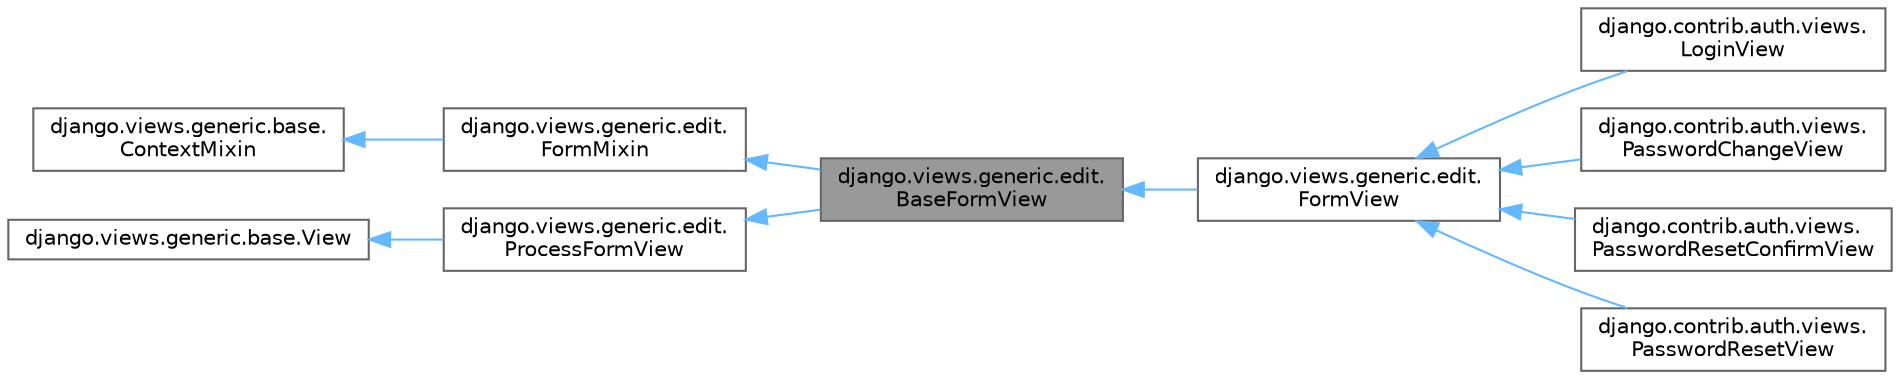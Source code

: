digraph "django.views.generic.edit.BaseFormView"
{
 // LATEX_PDF_SIZE
  bgcolor="transparent";
  edge [fontname=Helvetica,fontsize=10,labelfontname=Helvetica,labelfontsize=10];
  node [fontname=Helvetica,fontsize=10,shape=box,height=0.2,width=0.4];
  rankdir="LR";
  Node1 [id="Node000001",label="django.views.generic.edit.\lBaseFormView",height=0.2,width=0.4,color="gray40", fillcolor="grey60", style="filled", fontcolor="black",tooltip=" "];
  Node2 -> Node1 [id="edge10_Node000001_Node000002",dir="back",color="steelblue1",style="solid",tooltip=" "];
  Node2 [id="Node000002",label="django.views.generic.edit.\lFormMixin",height=0.2,width=0.4,color="gray40", fillcolor="white", style="filled",URL="$classdjango_1_1views_1_1generic_1_1edit_1_1FormMixin.html",tooltip=" "];
  Node3 -> Node2 [id="edge11_Node000002_Node000003",dir="back",color="steelblue1",style="solid",tooltip=" "];
  Node3 [id="Node000003",label="django.views.generic.base.\lContextMixin",height=0.2,width=0.4,color="gray40", fillcolor="white", style="filled",URL="$classdjango_1_1views_1_1generic_1_1base_1_1ContextMixin.html",tooltip=" "];
  Node4 -> Node1 [id="edge12_Node000001_Node000004",dir="back",color="steelblue1",style="solid",tooltip=" "];
  Node4 [id="Node000004",label="django.views.generic.edit.\lProcessFormView",height=0.2,width=0.4,color="gray40", fillcolor="white", style="filled",URL="$classdjango_1_1views_1_1generic_1_1edit_1_1ProcessFormView.html",tooltip=" "];
  Node5 -> Node4 [id="edge13_Node000004_Node000005",dir="back",color="steelblue1",style="solid",tooltip=" "];
  Node5 [id="Node000005",label="django.views.generic.base.View",height=0.2,width=0.4,color="gray40", fillcolor="white", style="filled",URL="$classdjango_1_1views_1_1generic_1_1base_1_1View.html",tooltip=" "];
  Node1 -> Node6 [id="edge14_Node000001_Node000006",dir="back",color="steelblue1",style="solid",tooltip=" "];
  Node6 [id="Node000006",label="django.views.generic.edit.\lFormView",height=0.2,width=0.4,color="gray40", fillcolor="white", style="filled",URL="$classdjango_1_1views_1_1generic_1_1edit_1_1FormView.html",tooltip=" "];
  Node6 -> Node7 [id="edge15_Node000006_Node000007",dir="back",color="steelblue1",style="solid",tooltip=" "];
  Node7 [id="Node000007",label="django.contrib.auth.views.\lLoginView",height=0.2,width=0.4,color="gray40", fillcolor="white", style="filled",URL="$classdjango_1_1contrib_1_1auth_1_1views_1_1LoginView.html",tooltip=" "];
  Node6 -> Node8 [id="edge16_Node000006_Node000008",dir="back",color="steelblue1",style="solid",tooltip=" "];
  Node8 [id="Node000008",label="django.contrib.auth.views.\lPasswordChangeView",height=0.2,width=0.4,color="gray40", fillcolor="white", style="filled",URL="$classdjango_1_1contrib_1_1auth_1_1views_1_1PasswordChangeView.html",tooltip=" "];
  Node6 -> Node9 [id="edge17_Node000006_Node000009",dir="back",color="steelblue1",style="solid",tooltip=" "];
  Node9 [id="Node000009",label="django.contrib.auth.views.\lPasswordResetConfirmView",height=0.2,width=0.4,color="gray40", fillcolor="white", style="filled",URL="$classdjango_1_1contrib_1_1auth_1_1views_1_1PasswordResetConfirmView.html",tooltip=" "];
  Node6 -> Node10 [id="edge18_Node000006_Node000010",dir="back",color="steelblue1",style="solid",tooltip=" "];
  Node10 [id="Node000010",label="django.contrib.auth.views.\lPasswordResetView",height=0.2,width=0.4,color="gray40", fillcolor="white", style="filled",URL="$classdjango_1_1contrib_1_1auth_1_1views_1_1PasswordResetView.html",tooltip=" "];
}
